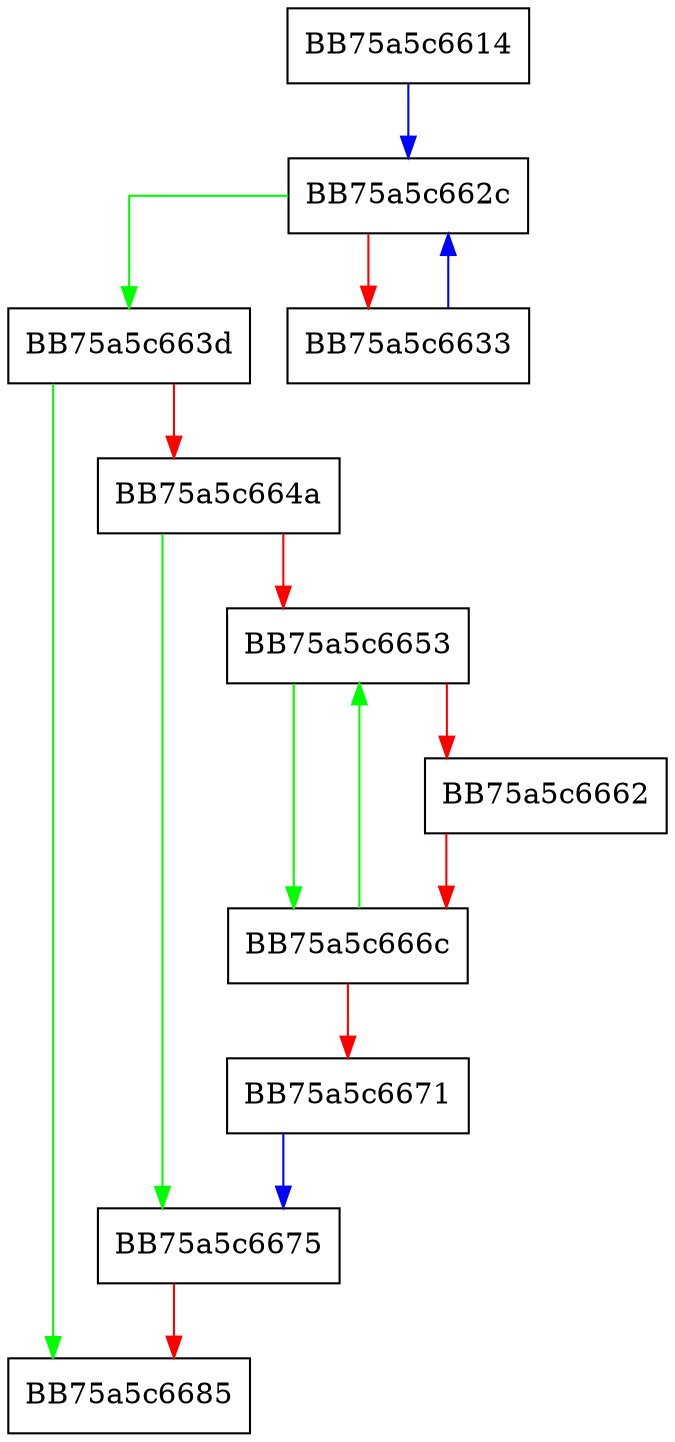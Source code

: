 digraph _Tidy {
  node [shape="box"];
  graph [splines=ortho];
  BB75a5c6614 -> BB75a5c662c [color="blue"];
  BB75a5c662c -> BB75a5c663d [color="green"];
  BB75a5c662c -> BB75a5c6633 [color="red"];
  BB75a5c6633 -> BB75a5c662c [color="blue"];
  BB75a5c663d -> BB75a5c6685 [color="green"];
  BB75a5c663d -> BB75a5c664a [color="red"];
  BB75a5c664a -> BB75a5c6675 [color="green"];
  BB75a5c664a -> BB75a5c6653 [color="red"];
  BB75a5c6653 -> BB75a5c666c [color="green"];
  BB75a5c6653 -> BB75a5c6662 [color="red"];
  BB75a5c6662 -> BB75a5c666c [color="red"];
  BB75a5c666c -> BB75a5c6653 [color="green"];
  BB75a5c666c -> BB75a5c6671 [color="red"];
  BB75a5c6671 -> BB75a5c6675 [color="blue"];
  BB75a5c6675 -> BB75a5c6685 [color="red"];
}